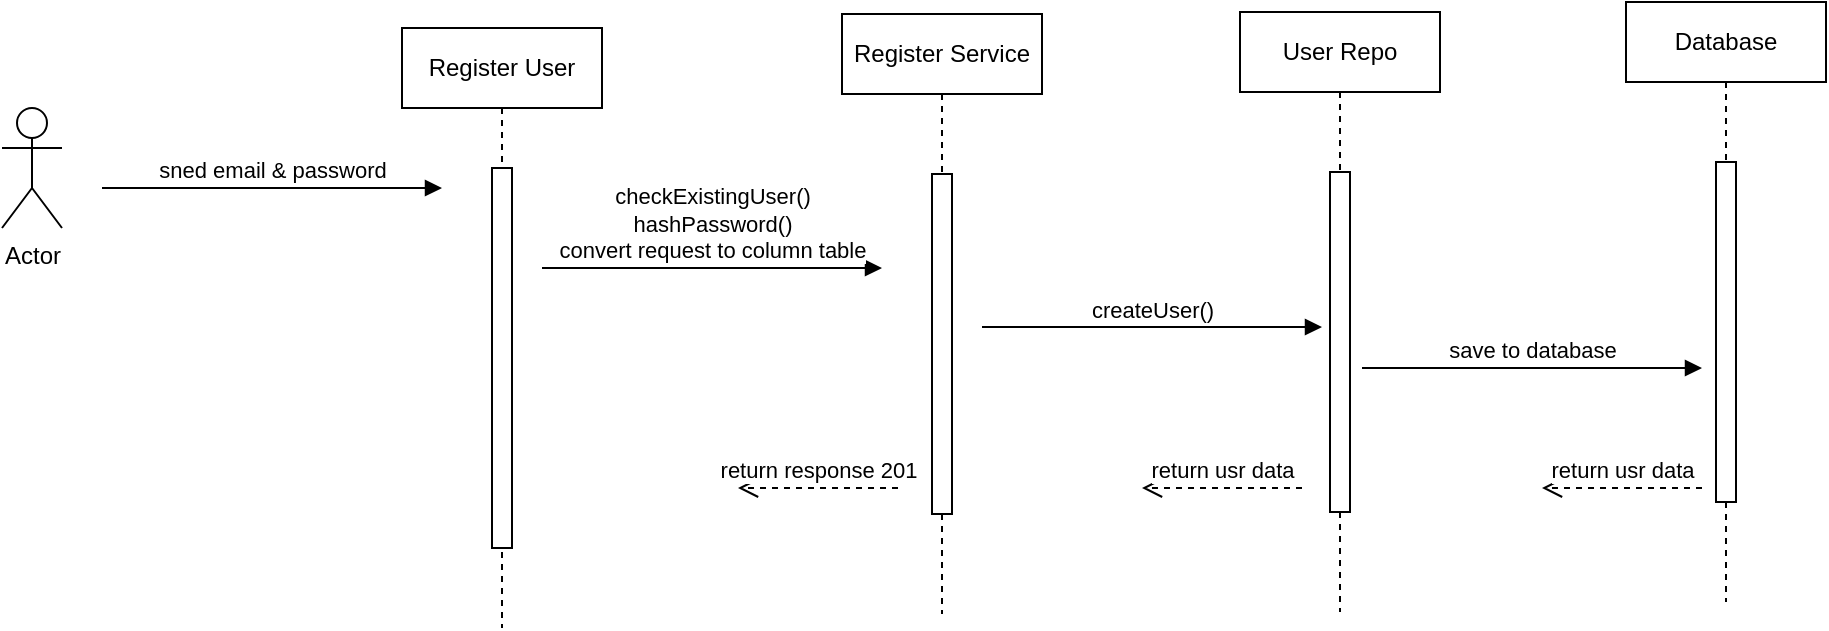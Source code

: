 <mxfile version="24.8.4" pages="3">
  <diagram name="Register User" id="2YBvvXClWsGukQMizWep">
    <mxGraphModel dx="1122" dy="641" grid="1" gridSize="10" guides="1" tooltips="1" connect="1" arrows="1" fold="1" page="1" pageScale="1" pageWidth="850" pageHeight="1100" math="0" shadow="0">
      <root>
        <mxCell id="0" />
        <mxCell id="1" parent="0" />
        <mxCell id="aM9ryv3xv72pqoxQDRHE-1" value="Register User" style="shape=umlLifeline;perimeter=lifelinePerimeter;whiteSpace=wrap;html=1;container=0;dropTarget=0;collapsible=0;recursiveResize=0;outlineConnect=0;portConstraint=eastwest;newEdgeStyle={&quot;edgeStyle&quot;:&quot;elbowEdgeStyle&quot;,&quot;elbow&quot;:&quot;vertical&quot;,&quot;curved&quot;:0,&quot;rounded&quot;:0};" parent="1" vertex="1">
          <mxGeometry x="230" y="110" width="100" height="300" as="geometry" />
        </mxCell>
        <mxCell id="aM9ryv3xv72pqoxQDRHE-2" value="" style="html=1;points=[];perimeter=orthogonalPerimeter;outlineConnect=0;targetShapes=umlLifeline;portConstraint=eastwest;newEdgeStyle={&quot;edgeStyle&quot;:&quot;elbowEdgeStyle&quot;,&quot;elbow&quot;:&quot;vertical&quot;,&quot;curved&quot;:0,&quot;rounded&quot;:0};" parent="aM9ryv3xv72pqoxQDRHE-1" vertex="1">
          <mxGeometry x="45" y="70" width="10" height="190" as="geometry" />
        </mxCell>
        <mxCell id="aM9ryv3xv72pqoxQDRHE-5" value="Register Service" style="shape=umlLifeline;perimeter=lifelinePerimeter;whiteSpace=wrap;html=1;container=0;dropTarget=0;collapsible=0;recursiveResize=0;outlineConnect=0;portConstraint=eastwest;newEdgeStyle={&quot;edgeStyle&quot;:&quot;elbowEdgeStyle&quot;,&quot;elbow&quot;:&quot;vertical&quot;,&quot;curved&quot;:0,&quot;rounded&quot;:0};" parent="1" vertex="1">
          <mxGeometry x="450" y="103" width="100" height="300" as="geometry" />
        </mxCell>
        <mxCell id="aM9ryv3xv72pqoxQDRHE-6" value="" style="html=1;points=[];perimeter=orthogonalPerimeter;outlineConnect=0;targetShapes=umlLifeline;portConstraint=eastwest;newEdgeStyle={&quot;edgeStyle&quot;:&quot;elbowEdgeStyle&quot;,&quot;elbow&quot;:&quot;vertical&quot;,&quot;curved&quot;:0,&quot;rounded&quot;:0};" parent="aM9ryv3xv72pqoxQDRHE-5" vertex="1">
          <mxGeometry x="45" y="80" width="10" height="170" as="geometry" />
        </mxCell>
        <mxCell id="F3U-T25sOi0MY8LY7zWL-5" value="User Repo" style="shape=umlLifeline;perimeter=lifelinePerimeter;whiteSpace=wrap;html=1;container=0;dropTarget=0;collapsible=0;recursiveResize=0;outlineConnect=0;portConstraint=eastwest;newEdgeStyle={&quot;edgeStyle&quot;:&quot;elbowEdgeStyle&quot;,&quot;elbow&quot;:&quot;vertical&quot;,&quot;curved&quot;:0,&quot;rounded&quot;:0};" vertex="1" parent="1">
          <mxGeometry x="649" y="102" width="100" height="300" as="geometry" />
        </mxCell>
        <mxCell id="F3U-T25sOi0MY8LY7zWL-6" value="" style="html=1;points=[];perimeter=orthogonalPerimeter;outlineConnect=0;targetShapes=umlLifeline;portConstraint=eastwest;newEdgeStyle={&quot;edgeStyle&quot;:&quot;elbowEdgeStyle&quot;,&quot;elbow&quot;:&quot;vertical&quot;,&quot;curved&quot;:0,&quot;rounded&quot;:0};" vertex="1" parent="F3U-T25sOi0MY8LY7zWL-5">
          <mxGeometry x="45" y="80" width="10" height="170" as="geometry" />
        </mxCell>
        <mxCell id="F3U-T25sOi0MY8LY7zWL-7" value="sned email &amp;amp; password" style="html=1;verticalAlign=bottom;endArrow=block;edgeStyle=elbowEdgeStyle;elbow=vertical;curved=0;rounded=0;" edge="1" parent="1">
          <mxGeometry relative="1" as="geometry">
            <mxPoint x="80" y="190" as="sourcePoint" />
            <Array as="points">
              <mxPoint x="165" y="190" />
            </Array>
            <mxPoint x="250" y="190" as="targetPoint" />
          </mxGeometry>
        </mxCell>
        <mxCell id="F3U-T25sOi0MY8LY7zWL-10" value="createUser()" style="html=1;verticalAlign=bottom;endArrow=block;edgeStyle=elbowEdgeStyle;elbow=horizontal;curved=0;rounded=0;" edge="1" parent="1">
          <mxGeometry relative="1" as="geometry">
            <mxPoint x="520" y="259.5" as="sourcePoint" />
            <Array as="points">
              <mxPoint x="605" y="259.5" />
            </Array>
            <mxPoint x="690" y="259.5" as="targetPoint" />
          </mxGeometry>
        </mxCell>
        <mxCell id="F3U-T25sOi0MY8LY7zWL-11" value="checkExistingUser()&lt;br&gt;hashPassword()&lt;br&gt;convert request to column table" style="html=1;verticalAlign=bottom;endArrow=block;edgeStyle=elbowEdgeStyle;elbow=vertical;curved=0;rounded=0;" edge="1" parent="1">
          <mxGeometry relative="1" as="geometry">
            <mxPoint x="300" y="230" as="sourcePoint" />
            <Array as="points">
              <mxPoint x="385" y="230" />
            </Array>
            <mxPoint x="470" y="230" as="targetPoint" />
          </mxGeometry>
        </mxCell>
        <mxCell id="F3U-T25sOi0MY8LY7zWL-12" value="Database" style="shape=umlLifeline;perimeter=lifelinePerimeter;whiteSpace=wrap;html=1;container=0;dropTarget=0;collapsible=0;recursiveResize=0;outlineConnect=0;portConstraint=eastwest;newEdgeStyle={&quot;edgeStyle&quot;:&quot;elbowEdgeStyle&quot;,&quot;elbow&quot;:&quot;vertical&quot;,&quot;curved&quot;:0,&quot;rounded&quot;:0};" vertex="1" parent="1">
          <mxGeometry x="842" y="97" width="100" height="300" as="geometry" />
        </mxCell>
        <mxCell id="F3U-T25sOi0MY8LY7zWL-13" value="" style="html=1;points=[];perimeter=orthogonalPerimeter;outlineConnect=0;targetShapes=umlLifeline;portConstraint=eastwest;newEdgeStyle={&quot;edgeStyle&quot;:&quot;elbowEdgeStyle&quot;,&quot;elbow&quot;:&quot;vertical&quot;,&quot;curved&quot;:0,&quot;rounded&quot;:0};" vertex="1" parent="F3U-T25sOi0MY8LY7zWL-12">
          <mxGeometry x="45" y="80" width="10" height="170" as="geometry" />
        </mxCell>
        <mxCell id="F3U-T25sOi0MY8LY7zWL-14" value="save to database" style="html=1;verticalAlign=bottom;endArrow=block;edgeStyle=elbowEdgeStyle;elbow=vertical;curved=0;rounded=0;" edge="1" parent="1">
          <mxGeometry relative="1" as="geometry">
            <mxPoint x="710" y="280" as="sourcePoint" />
            <Array as="points">
              <mxPoint x="795" y="280" />
            </Array>
            <mxPoint x="880" y="280" as="targetPoint" />
          </mxGeometry>
        </mxCell>
        <mxCell id="F3U-T25sOi0MY8LY7zWL-16" value="return usr data" style="html=1;verticalAlign=bottom;endArrow=open;dashed=1;endSize=8;curved=0;rounded=0;" edge="1" parent="1">
          <mxGeometry relative="1" as="geometry">
            <mxPoint x="880" y="340" as="sourcePoint" />
            <mxPoint x="800" y="340" as="targetPoint" />
          </mxGeometry>
        </mxCell>
        <mxCell id="F3U-T25sOi0MY8LY7zWL-17" value="return usr data" style="html=1;verticalAlign=bottom;endArrow=open;dashed=1;endSize=8;curved=0;rounded=0;" edge="1" parent="1">
          <mxGeometry relative="1" as="geometry">
            <mxPoint x="680" y="340" as="sourcePoint" />
            <mxPoint x="600" y="340" as="targetPoint" />
          </mxGeometry>
        </mxCell>
        <mxCell id="F3U-T25sOi0MY8LY7zWL-18" value="return response 201" style="html=1;verticalAlign=bottom;endArrow=open;dashed=1;endSize=8;curved=0;rounded=0;" edge="1" parent="1">
          <mxGeometry relative="1" as="geometry">
            <mxPoint x="478" y="340" as="sourcePoint" />
            <mxPoint x="398" y="340" as="targetPoint" />
          </mxGeometry>
        </mxCell>
        <mxCell id="F3U-T25sOi0MY8LY7zWL-19" value="Actor" style="shape=umlActor;verticalLabelPosition=bottom;verticalAlign=top;html=1;" vertex="1" parent="1">
          <mxGeometry x="30" y="150" width="30" height="60" as="geometry" />
        </mxCell>
      </root>
    </mxGraphModel>
  </diagram>
  <diagram id="pnZZBHSIXVInEdhNPlxi" name="Login User">
    <mxGraphModel dx="1122" dy="641" grid="1" gridSize="10" guides="1" tooltips="1" connect="1" arrows="1" fold="1" page="1" pageScale="1" pageWidth="827" pageHeight="1169" math="0" shadow="0">
      <root>
        <mxCell id="0" />
        <mxCell id="1" parent="0" />
        <mxCell id="-Vkdazp3DR9pkKmzaLcU-1" value="Login User" style="shape=umlLifeline;perimeter=lifelinePerimeter;whiteSpace=wrap;html=1;container=0;dropTarget=0;collapsible=0;recursiveResize=0;outlineConnect=0;portConstraint=eastwest;newEdgeStyle={&quot;edgeStyle&quot;:&quot;elbowEdgeStyle&quot;,&quot;elbow&quot;:&quot;vertical&quot;,&quot;curved&quot;:0,&quot;rounded&quot;:0};" vertex="1" parent="1">
          <mxGeometry x="230" y="110" width="100" height="300" as="geometry" />
        </mxCell>
        <mxCell id="-Vkdazp3DR9pkKmzaLcU-2" value="" style="html=1;points=[];perimeter=orthogonalPerimeter;outlineConnect=0;targetShapes=umlLifeline;portConstraint=eastwest;newEdgeStyle={&quot;edgeStyle&quot;:&quot;elbowEdgeStyle&quot;,&quot;elbow&quot;:&quot;vertical&quot;,&quot;curved&quot;:0,&quot;rounded&quot;:0};" vertex="1" parent="-Vkdazp3DR9pkKmzaLcU-1">
          <mxGeometry x="45" y="70" width="10" height="190" as="geometry" />
        </mxCell>
        <mxCell id="-Vkdazp3DR9pkKmzaLcU-3" value="Login Service" style="shape=umlLifeline;perimeter=lifelinePerimeter;whiteSpace=wrap;html=1;container=0;dropTarget=0;collapsible=0;recursiveResize=0;outlineConnect=0;portConstraint=eastwest;newEdgeStyle={&quot;edgeStyle&quot;:&quot;elbowEdgeStyle&quot;,&quot;elbow&quot;:&quot;vertical&quot;,&quot;curved&quot;:0,&quot;rounded&quot;:0};" vertex="1" parent="1">
          <mxGeometry x="450" y="103" width="100" height="300" as="geometry" />
        </mxCell>
        <mxCell id="-Vkdazp3DR9pkKmzaLcU-4" value="" style="html=1;points=[];perimeter=orthogonalPerimeter;outlineConnect=0;targetShapes=umlLifeline;portConstraint=eastwest;newEdgeStyle={&quot;edgeStyle&quot;:&quot;elbowEdgeStyle&quot;,&quot;elbow&quot;:&quot;vertical&quot;,&quot;curved&quot;:0,&quot;rounded&quot;:0};" vertex="1" parent="-Vkdazp3DR9pkKmzaLcU-3">
          <mxGeometry x="45" y="80" width="10" height="170" as="geometry" />
        </mxCell>
        <mxCell id="-Vkdazp3DR9pkKmzaLcU-5" value="User Repo" style="shape=umlLifeline;perimeter=lifelinePerimeter;whiteSpace=wrap;html=1;container=0;dropTarget=0;collapsible=0;recursiveResize=0;outlineConnect=0;portConstraint=eastwest;newEdgeStyle={&quot;edgeStyle&quot;:&quot;elbowEdgeStyle&quot;,&quot;elbow&quot;:&quot;vertical&quot;,&quot;curved&quot;:0,&quot;rounded&quot;:0};" vertex="1" parent="1">
          <mxGeometry x="649" y="102" width="100" height="300" as="geometry" />
        </mxCell>
        <mxCell id="-Vkdazp3DR9pkKmzaLcU-6" value="" style="html=1;points=[];perimeter=orthogonalPerimeter;outlineConnect=0;targetShapes=umlLifeline;portConstraint=eastwest;newEdgeStyle={&quot;edgeStyle&quot;:&quot;elbowEdgeStyle&quot;,&quot;elbow&quot;:&quot;vertical&quot;,&quot;curved&quot;:0,&quot;rounded&quot;:0};" vertex="1" parent="-Vkdazp3DR9pkKmzaLcU-5">
          <mxGeometry x="45" y="80" width="10" height="170" as="geometry" />
        </mxCell>
        <mxCell id="-Vkdazp3DR9pkKmzaLcU-7" value="sned email &amp;amp; password" style="html=1;verticalAlign=bottom;endArrow=block;edgeStyle=elbowEdgeStyle;elbow=vertical;curved=0;rounded=0;" edge="1" parent="1">
          <mxGeometry relative="1" as="geometry">
            <mxPoint x="80" y="190" as="sourcePoint" />
            <Array as="points">
              <mxPoint x="165" y="190" />
            </Array>
            <mxPoint x="250" y="190" as="targetPoint" />
          </mxGeometry>
        </mxCell>
        <mxCell id="-Vkdazp3DR9pkKmzaLcU-8" value="checkExistingUser()" style="html=1;verticalAlign=bottom;endArrow=block;edgeStyle=elbowEdgeStyle;elbow=horizontal;curved=0;rounded=0;" edge="1" parent="1">
          <mxGeometry relative="1" as="geometry">
            <mxPoint x="520" y="259.5" as="sourcePoint" />
            <Array as="points">
              <mxPoint x="605" y="259.5" />
            </Array>
            <mxPoint x="690" y="259.5" as="targetPoint" />
          </mxGeometry>
        </mxCell>
        <mxCell id="-Vkdazp3DR9pkKmzaLcU-9" value="checkExistingUser()&lt;br&gt;hashPassword()&lt;br&gt;checkPassword()" style="html=1;verticalAlign=bottom;endArrow=block;edgeStyle=elbowEdgeStyle;elbow=vertical;curved=0;rounded=0;" edge="1" parent="1">
          <mxGeometry relative="1" as="geometry">
            <mxPoint x="300" y="230" as="sourcePoint" />
            <Array as="points">
              <mxPoint x="385" y="230" />
            </Array>
            <mxPoint x="470" y="230" as="targetPoint" />
          </mxGeometry>
        </mxCell>
        <mxCell id="-Vkdazp3DR9pkKmzaLcU-10" value="Database" style="shape=umlLifeline;perimeter=lifelinePerimeter;whiteSpace=wrap;html=1;container=0;dropTarget=0;collapsible=0;recursiveResize=0;outlineConnect=0;portConstraint=eastwest;newEdgeStyle={&quot;edgeStyle&quot;:&quot;elbowEdgeStyle&quot;,&quot;elbow&quot;:&quot;vertical&quot;,&quot;curved&quot;:0,&quot;rounded&quot;:0};" vertex="1" parent="1">
          <mxGeometry x="842" y="97" width="100" height="300" as="geometry" />
        </mxCell>
        <mxCell id="-Vkdazp3DR9pkKmzaLcU-11" value="" style="html=1;points=[];perimeter=orthogonalPerimeter;outlineConnect=0;targetShapes=umlLifeline;portConstraint=eastwest;newEdgeStyle={&quot;edgeStyle&quot;:&quot;elbowEdgeStyle&quot;,&quot;elbow&quot;:&quot;vertical&quot;,&quot;curved&quot;:0,&quot;rounded&quot;:0};" vertex="1" parent="-Vkdazp3DR9pkKmzaLcU-10">
          <mxGeometry x="45" y="80" width="10" height="170" as="geometry" />
        </mxCell>
        <mxCell id="-Vkdazp3DR9pkKmzaLcU-12" value="check to database" style="html=1;verticalAlign=bottom;endArrow=block;edgeStyle=elbowEdgeStyle;elbow=vertical;curved=0;rounded=0;" edge="1" parent="1">
          <mxGeometry relative="1" as="geometry">
            <mxPoint x="710" y="291" as="sourcePoint" />
            <Array as="points">
              <mxPoint x="795" y="291" />
            </Array>
            <mxPoint x="880" y="291" as="targetPoint" />
          </mxGeometry>
        </mxCell>
        <mxCell id="-Vkdazp3DR9pkKmzaLcU-13" value="return usr data" style="html=1;verticalAlign=bottom;endArrow=open;dashed=1;endSize=8;curved=0;rounded=0;" edge="1" parent="1">
          <mxGeometry relative="1" as="geometry">
            <mxPoint x="880" y="344" as="sourcePoint" />
            <mxPoint x="800" y="344" as="targetPoint" />
          </mxGeometry>
        </mxCell>
        <mxCell id="-Vkdazp3DR9pkKmzaLcU-14" value="&lt;span style=&quot;color: rgba(0, 0, 0, 0); font-family: monospace; font-size: 0px; text-align: start; background-color: rgb(251, 251, 251);&quot;&gt;%3CmxGraphModel%3E%3Croot%3E%3CmxCell%20id%3D%220%22%2F%3E%3CmxCell%20id%3D%221%22%20parent%3D%220%22%2F%3E%3CmxCell%20id%3D%222%22%20value%3D%22generateJwtToken()%22%20style%3D%22edgeLabel%3Bhtml%3D1%3Balign%3Dcenter%3BverticalAlign%3Dmiddle%3Bresizable%3D0%3Bpoints%3D%5B%5D%3B%22%20vertex%3D%221%22%20connectable%3D%220%22%20parent%3D%221%22%3E%3CmxGeometry%20x%3D%22421.647%22%20y%3D%22333%22%20as%3D%22geometry%22%2F%3E%3C%2FmxCell%3E%3C%2Froot%3E%3C%2FmxGraphModel%3E&lt;/span&gt;" style="html=1;verticalAlign=bottom;endArrow=open;dashed=1;endSize=8;curved=0;rounded=0;" edge="1" parent="1">
          <mxGeometry relative="1" as="geometry">
            <mxPoint x="680" y="340" as="sourcePoint" />
            <mxPoint x="570" y="340" as="targetPoint" />
          </mxGeometry>
        </mxCell>
        <mxCell id="-Vkdazp3DR9pkKmzaLcU-15" value="" style="html=1;verticalAlign=bottom;endArrow=open;dashed=1;endSize=8;curved=0;rounded=0;" edge="1" parent="1">
          <mxGeometry relative="1" as="geometry">
            <mxPoint x="478" y="344" as="sourcePoint" />
            <mxPoint x="360" y="344" as="targetPoint" />
          </mxGeometry>
        </mxCell>
        <mxCell id="-Vkdazp3DR9pkKmzaLcU-17" value="return token" style="edgeLabel;html=1;align=center;verticalAlign=middle;resizable=0;points=[];" vertex="1" connectable="0" parent="-Vkdazp3DR9pkKmzaLcU-15">
          <mxGeometry x="0.057" y="-5" relative="1" as="geometry">
            <mxPoint x="6" y="-6" as="offset" />
          </mxGeometry>
        </mxCell>
        <mxCell id="-Vkdazp3DR9pkKmzaLcU-16" value="Actor" style="shape=umlActor;verticalLabelPosition=bottom;verticalAlign=top;html=1;" vertex="1" parent="1">
          <mxGeometry x="30" y="150" width="30" height="60" as="geometry" />
        </mxCell>
        <mxCell id="-Vkdazp3DR9pkKmzaLcU-19" value="generateJwtToken()" style="edgeLabel;html=1;align=center;verticalAlign=middle;resizable=0;points=[];" vertex="1" connectable="0" parent="1">
          <mxGeometry x="629.997" y="320" as="geometry" />
        </mxCell>
      </root>
    </mxGraphModel>
  </diagram>
  <diagram id="1VAAfGsGRcvrg8-LGIQu" name="Match Up">
    <mxGraphModel dx="1122" dy="641" grid="1" gridSize="10" guides="1" tooltips="1" connect="1" arrows="1" fold="1" page="1" pageScale="1" pageWidth="827" pageHeight="1169" math="0" shadow="0">
      <root>
        <mxCell id="0" />
        <mxCell id="1" parent="0" />
        <mxCell id="QeQdyQ0cMpECW6dbVptc-1" value="Profile User" style="shape=umlLifeline;perimeter=lifelinePerimeter;whiteSpace=wrap;html=1;container=0;dropTarget=0;collapsible=0;recursiveResize=0;outlineConnect=0;portConstraint=eastwest;newEdgeStyle={&quot;edgeStyle&quot;:&quot;elbowEdgeStyle&quot;,&quot;elbow&quot;:&quot;vertical&quot;,&quot;curved&quot;:0,&quot;rounded&quot;:0};" vertex="1" parent="1">
          <mxGeometry x="230" y="110" width="100" height="300" as="geometry" />
        </mxCell>
        <mxCell id="QeQdyQ0cMpECW6dbVptc-2" value="" style="html=1;points=[];perimeter=orthogonalPerimeter;outlineConnect=0;targetShapes=umlLifeline;portConstraint=eastwest;newEdgeStyle={&quot;edgeStyle&quot;:&quot;elbowEdgeStyle&quot;,&quot;elbow&quot;:&quot;vertical&quot;,&quot;curved&quot;:0,&quot;rounded&quot;:0};" vertex="1" parent="QeQdyQ0cMpECW6dbVptc-1">
          <mxGeometry x="45" y="70" width="10" height="190" as="geometry" />
        </mxCell>
        <mxCell id="QeQdyQ0cMpECW6dbVptc-3" value="Profile Service" style="shape=umlLifeline;perimeter=lifelinePerimeter;whiteSpace=wrap;html=1;container=0;dropTarget=0;collapsible=0;recursiveResize=0;outlineConnect=0;portConstraint=eastwest;newEdgeStyle={&quot;edgeStyle&quot;:&quot;elbowEdgeStyle&quot;,&quot;elbow&quot;:&quot;vertical&quot;,&quot;curved&quot;:0,&quot;rounded&quot;:0};" vertex="1" parent="1">
          <mxGeometry x="450" y="103" width="100" height="300" as="geometry" />
        </mxCell>
        <mxCell id="QeQdyQ0cMpECW6dbVptc-4" value="" style="html=1;points=[];perimeter=orthogonalPerimeter;outlineConnect=0;targetShapes=umlLifeline;portConstraint=eastwest;newEdgeStyle={&quot;edgeStyle&quot;:&quot;elbowEdgeStyle&quot;,&quot;elbow&quot;:&quot;vertical&quot;,&quot;curved&quot;:0,&quot;rounded&quot;:0};" vertex="1" parent="QeQdyQ0cMpECW6dbVptc-3">
          <mxGeometry x="45" y="80" width="10" height="170" as="geometry" />
        </mxCell>
        <mxCell id="QeQdyQ0cMpECW6dbVptc-19" value="" style="html=1;points=[[0,0,0,0,5],[0,1,0,0,-5],[1,0,0,0,5],[1,1,0,0,-5]];perimeter=orthogonalPerimeter;outlineConnect=0;targetShapes=umlLifeline;portConstraint=eastwest;newEdgeStyle={&quot;curved&quot;:0,&quot;rounded&quot;:0};" vertex="1" parent="QeQdyQ0cMpECW6dbVptc-3">
          <mxGeometry x="55" y="149" width="10" height="40" as="geometry" />
        </mxCell>
        <mxCell id="QeQdyQ0cMpECW6dbVptc-20" value="return errror&lt;br&gt;if have interacted" style="html=1;align=left;spacingLeft=2;endArrow=block;rounded=0;edgeStyle=orthogonalEdgeStyle;curved=0;rounded=0;" edge="1" target="QeQdyQ0cMpECW6dbVptc-19" parent="QeQdyQ0cMpECW6dbVptc-3">
          <mxGeometry relative="1" as="geometry">
            <mxPoint x="60" y="129" as="sourcePoint" />
            <Array as="points">
              <mxPoint x="90" y="159" />
            </Array>
          </mxGeometry>
        </mxCell>
        <mxCell id="QeQdyQ0cMpECW6dbVptc-5" value="Activity User Repo" style="shape=umlLifeline;perimeter=lifelinePerimeter;whiteSpace=wrap;html=1;container=0;dropTarget=0;collapsible=0;recursiveResize=0;outlineConnect=0;portConstraint=eastwest;newEdgeStyle={&quot;edgeStyle&quot;:&quot;elbowEdgeStyle&quot;,&quot;elbow&quot;:&quot;vertical&quot;,&quot;curved&quot;:0,&quot;rounded&quot;:0};" vertex="1" parent="1">
          <mxGeometry x="649" y="102" width="100" height="300" as="geometry" />
        </mxCell>
        <mxCell id="QeQdyQ0cMpECW6dbVptc-6" value="" style="html=1;points=[];perimeter=orthogonalPerimeter;outlineConnect=0;targetShapes=umlLifeline;portConstraint=eastwest;newEdgeStyle={&quot;edgeStyle&quot;:&quot;elbowEdgeStyle&quot;,&quot;elbow&quot;:&quot;vertical&quot;,&quot;curved&quot;:0,&quot;rounded&quot;:0};" vertex="1" parent="QeQdyQ0cMpECW6dbVptc-5">
          <mxGeometry x="45" y="80" width="10" height="170" as="geometry" />
        </mxCell>
        <mxCell id="QeQdyQ0cMpECW6dbVptc-7" value="send liked or pass" style="html=1;verticalAlign=bottom;endArrow=block;edgeStyle=elbowEdgeStyle;elbow=vertical;curved=0;rounded=0;" edge="1" parent="1">
          <mxGeometry relative="1" as="geometry">
            <mxPoint x="80" y="190" as="sourcePoint" />
            <Array as="points">
              <mxPoint x="165" y="190" />
            </Array>
            <mxPoint x="250" y="190" as="targetPoint" />
          </mxGeometry>
        </mxCell>
        <mxCell id="QeQdyQ0cMpECW6dbVptc-9" value="check user have interacted in 24h" style="html=1;verticalAlign=bottom;endArrow=block;edgeStyle=elbowEdgeStyle;elbow=vertical;curved=0;rounded=0;" edge="1" parent="1">
          <mxGeometry relative="1" as="geometry">
            <mxPoint x="300" y="230" as="sourcePoint" />
            <Array as="points">
              <mxPoint x="385" y="230" />
            </Array>
            <mxPoint x="470" y="230" as="targetPoint" />
          </mxGeometry>
        </mxCell>
        <mxCell id="QeQdyQ0cMpECW6dbVptc-10" value="Database" style="shape=umlLifeline;perimeter=lifelinePerimeter;whiteSpace=wrap;html=1;container=0;dropTarget=0;collapsible=0;recursiveResize=0;outlineConnect=0;portConstraint=eastwest;newEdgeStyle={&quot;edgeStyle&quot;:&quot;elbowEdgeStyle&quot;,&quot;elbow&quot;:&quot;vertical&quot;,&quot;curved&quot;:0,&quot;rounded&quot;:0};" vertex="1" parent="1">
          <mxGeometry x="842" y="97" width="100" height="300" as="geometry" />
        </mxCell>
        <mxCell id="QeQdyQ0cMpECW6dbVptc-11" value="" style="html=1;points=[];perimeter=orthogonalPerimeter;outlineConnect=0;targetShapes=umlLifeline;portConstraint=eastwest;newEdgeStyle={&quot;edgeStyle&quot;:&quot;elbowEdgeStyle&quot;,&quot;elbow&quot;:&quot;vertical&quot;,&quot;curved&quot;:0,&quot;rounded&quot;:0};" vertex="1" parent="QeQdyQ0cMpECW6dbVptc-10">
          <mxGeometry x="45" y="80" width="10" height="170" as="geometry" />
        </mxCell>
        <mxCell id="QeQdyQ0cMpECW6dbVptc-15" value="" style="html=1;verticalAlign=bottom;endArrow=open;dashed=1;endSize=8;curved=0;rounded=0;" edge="1" parent="1">
          <mxGeometry relative="1" as="geometry">
            <mxPoint x="478" y="344" as="sourcePoint" />
            <mxPoint x="360" y="344" as="targetPoint" />
          </mxGeometry>
        </mxCell>
        <mxCell id="QeQdyQ0cMpECW6dbVptc-16" value="return 200" style="edgeLabel;html=1;align=center;verticalAlign=middle;resizable=0;points=[];" vertex="1" connectable="0" parent="QeQdyQ0cMpECW6dbVptc-15">
          <mxGeometry x="0.057" y="-5" relative="1" as="geometry">
            <mxPoint x="6" y="-6" as="offset" />
          </mxGeometry>
        </mxCell>
        <mxCell id="QeQdyQ0cMpECW6dbVptc-17" value="Actor" style="shape=umlActor;verticalLabelPosition=bottom;verticalAlign=top;html=1;" vertex="1" parent="1">
          <mxGeometry x="30" y="150" width="30" height="60" as="geometry" />
        </mxCell>
        <mxCell id="QeQdyQ0cMpECW6dbVptc-21" value="insert to activity" style="html=1;verticalAlign=bottom;endArrow=block;edgeStyle=elbowEdgeStyle;elbow=vertical;curved=0;rounded=0;" edge="1" parent="1">
          <mxGeometry relative="1" as="geometry">
            <mxPoint x="510" y="320" as="sourcePoint" />
            <Array as="points">
              <mxPoint x="595" y="320" />
            </Array>
            <mxPoint x="680" y="320" as="targetPoint" />
          </mxGeometry>
        </mxCell>
        <mxCell id="QeQdyQ0cMpECW6dbVptc-22" value="" style="html=1;verticalAlign=bottom;endArrow=open;dashed=1;endSize=8;curved=0;rounded=0;" edge="1" parent="1">
          <mxGeometry relative="1" as="geometry">
            <mxPoint x="867" y="340" as="sourcePoint" />
            <mxPoint x="749" y="340" as="targetPoint" />
          </mxGeometry>
        </mxCell>
        <mxCell id="QeQdyQ0cMpECW6dbVptc-23" value="save log in database" style="edgeLabel;html=1;align=center;verticalAlign=middle;resizable=0;points=[];" vertex="1" connectable="0" parent="QeQdyQ0cMpECW6dbVptc-22">
          <mxGeometry x="0.057" y="-5" relative="1" as="geometry">
            <mxPoint x="6" y="-6" as="offset" />
          </mxGeometry>
        </mxCell>
      </root>
    </mxGraphModel>
  </diagram>
</mxfile>
